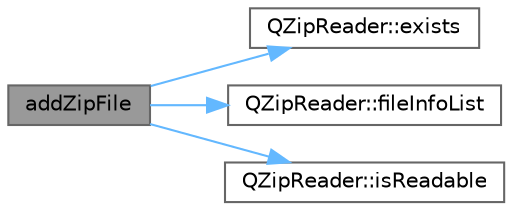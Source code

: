 digraph "addZipFile"
{
 // LATEX_PDF_SIZE
  bgcolor="transparent";
  edge [fontname=Helvetica,fontsize=10,labelfontname=Helvetica,labelfontsize=10];
  node [fontname=Helvetica,fontsize=10,shape=box,height=0.2,width=0.4];
  rankdir="LR";
  Node1 [id="Node000001",label="addZipFile",height=0.2,width=0.4,color="gray40", fillcolor="grey60", style="filled", fontcolor="black",tooltip="添加 ZIP 文件"];
  Node1 -> Node2 [id="edge1_Node000001_Node000002",color="steelblue1",style="solid",tooltip=" "];
  Node2 [id="Node000002",label="QZipReader::exists",height=0.2,width=0.4,color="grey40", fillcolor="white", style="filled",URL="$class_q_zip_reader.html#aa7d8623150e6d43ab4bf7493aa8cbc1a",tooltip="Returns true if the file exists; otherwise returns false."];
  Node1 -> Node3 [id="edge2_Node000001_Node000003",color="steelblue1",style="solid",tooltip=" "];
  Node3 [id="Node000003",label="QZipReader::fileInfoList",height=0.2,width=0.4,color="grey40", fillcolor="white", style="filled",URL="$class_q_zip_reader.html#a7dec3ba8663180feee8a71df9ca9d68c",tooltip="Returns the list of files the archive contains."];
  Node1 -> Node4 [id="edge3_Node000001_Node000004",color="steelblue1",style="solid",tooltip=" "];
  Node4 [id="Node000004",label="QZipReader::isReadable",height=0.2,width=0.4,color="grey40", fillcolor="white", style="filled",URL="$class_q_zip_reader.html#ad8d5f051609fd46406407e5fc33eb3ce",tooltip="Returns true if the user can read the file; otherwise returns false."];
}
